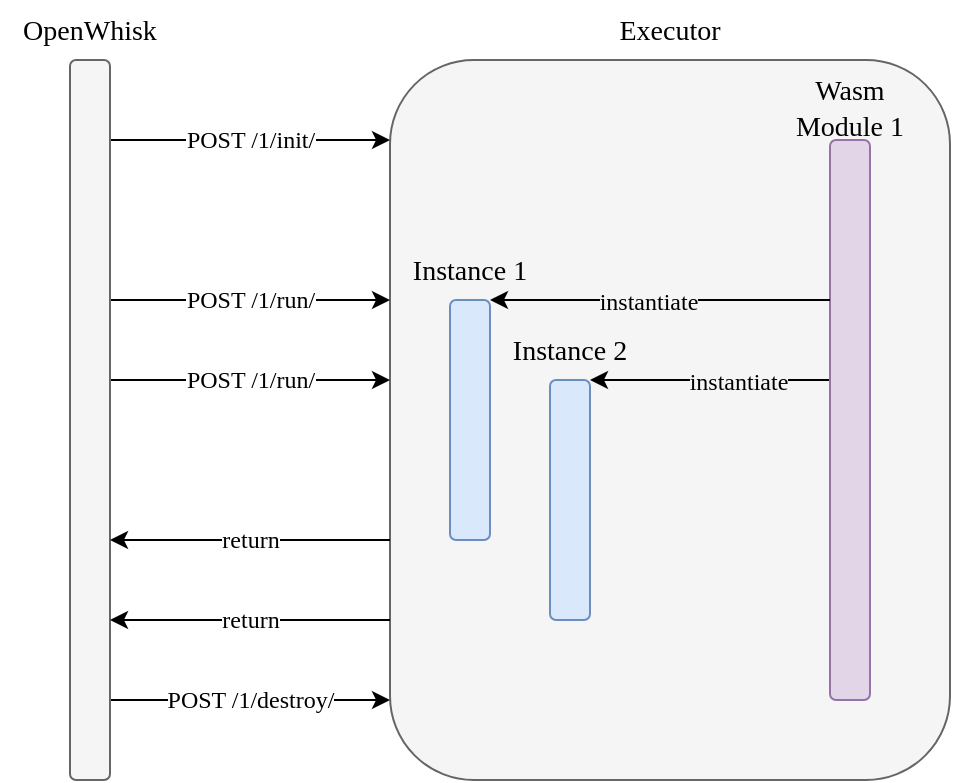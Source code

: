 <mxfile version="14.5.1" type="device"><diagram id="k58uWXT8fB6DtH82Debm" name="Page-1"><mxGraphModel dx="931" dy="563" grid="1" gridSize="10" guides="1" tooltips="1" connect="1" arrows="1" fold="1" page="1" pageScale="1" pageWidth="850" pageHeight="1100" math="0" shadow="0"><root><mxCell id="0"/><mxCell id="1" parent="0"/><mxCell id="d3nS33FpvXMVfJAD_dNh-1" value="" style="rounded=1;whiteSpace=wrap;html=1;fontSize=12;movable=0;resizable=0;rotatable=0;deletable=0;editable=0;connectable=0;strokeColor=#666666;fontColor=#333333;fillColor=#F5F5F5;" parent="1" vertex="1"><mxGeometry x="320" y="240" width="280" height="360" as="geometry"/></mxCell><mxCell id="d3nS33FpvXMVfJAD_dNh-13" value="" style="endArrow=classic;html=1;shadow=0;fontSize=14;entryX=1;entryY=0;entryDx=0;entryDy=0;" parent="1" target="_7-Mtbjh3HHWFtsDyBfg-19" edge="1"><mxGeometry width="50" height="50" relative="1" as="geometry"><mxPoint x="540" y="400" as="sourcePoint"/><mxPoint x="420" y="440" as="targetPoint"/></mxGeometry></mxCell><mxCell id="d3nS33FpvXMVfJAD_dNh-19" value="&lt;span style=&quot;color: rgb(0 , 0 , 0) ; font-family: &amp;quot;jetbrains mono&amp;quot; ; font-size: 12px ; font-style: normal ; font-weight: 400 ; letter-spacing: normal ; text-align: center ; text-indent: 0px ; text-transform: none ; word-spacing: 0px ; display: inline ; float: none&quot;&gt;instantiate&lt;/span&gt;" style="edgeLabel;html=1;align=center;verticalAlign=middle;resizable=0;points=[];fontSize=14;labelBackgroundColor=#F5F5F5;" parent="d3nS33FpvXMVfJAD_dNh-13" vertex="1" connectable="0"><mxGeometry x="-0.303" relative="1" as="geometry"><mxPoint x="-3.76" as="offset"/></mxGeometry></mxCell><mxCell id="_7-Mtbjh3HHWFtsDyBfg-5" value="" style="endArrow=classic;html=1;" parent="1" edge="1"><mxGeometry relative="1" as="geometry"><mxPoint x="180" y="280" as="sourcePoint"/><mxPoint x="320" y="280" as="targetPoint"/></mxGeometry></mxCell><mxCell id="_7-Mtbjh3HHWFtsDyBfg-6" value="&lt;span style=&quot;font-size: 12px&quot;&gt;POST /1/init/&lt;/span&gt;" style="edgeLabel;resizable=0;html=1;align=center;verticalAlign=middle;fontSize=12;fontFamily=JetBrains Mono;labelBackgroundColor=#FFFFFF;" parent="_7-Mtbjh3HHWFtsDyBfg-5" connectable="0" vertex="1"><mxGeometry relative="1" as="geometry"/></mxCell><mxCell id="_7-Mtbjh3HHWFtsDyBfg-8" value="" style="endArrow=classic;html=1;" parent="1" edge="1"><mxGeometry relative="1" as="geometry"><mxPoint x="180" y="360" as="sourcePoint"/><mxPoint x="320" y="360" as="targetPoint"/></mxGeometry></mxCell><mxCell id="_7-Mtbjh3HHWFtsDyBfg-9" value="&lt;span style=&quot;font-size: 12px&quot;&gt;POST /1/run/&lt;/span&gt;" style="edgeLabel;resizable=0;html=1;align=center;verticalAlign=middle;fontSize=12;fontFamily=JetBrains Mono;labelBackgroundColor=#FFFFFF;" parent="_7-Mtbjh3HHWFtsDyBfg-8" connectable="0" vertex="1"><mxGeometry relative="1" as="geometry"/></mxCell><mxCell id="_7-Mtbjh3HHWFtsDyBfg-10" value="" style="endArrow=classic;html=1;" parent="1" edge="1"><mxGeometry relative="1" as="geometry"><mxPoint x="179" y="400" as="sourcePoint"/><mxPoint x="320" y="400" as="targetPoint"/></mxGeometry></mxCell><mxCell id="_7-Mtbjh3HHWFtsDyBfg-11" value="&lt;span style=&quot;font-size: 12px&quot;&gt;POST /1/run/&lt;/span&gt;" style="edgeLabel;resizable=0;html=1;align=center;verticalAlign=middle;fontSize=12;fontFamily=JetBrains Mono;labelBackgroundColor=#FFFFFF;" parent="_7-Mtbjh3HHWFtsDyBfg-10" connectable="0" vertex="1"><mxGeometry relative="1" as="geometry"/></mxCell><mxCell id="_7-Mtbjh3HHWFtsDyBfg-15" value="" style="endArrow=classic;html=1;" parent="1" edge="1"><mxGeometry relative="1" as="geometry"><mxPoint x="180" y="560" as="sourcePoint"/><mxPoint x="320" y="560" as="targetPoint"/></mxGeometry></mxCell><mxCell id="_7-Mtbjh3HHWFtsDyBfg-16" value="&lt;span style=&quot;font-size: 12px&quot;&gt;POST /1/destroy/&lt;/span&gt;" style="edgeLabel;resizable=0;html=1;align=center;verticalAlign=middle;fontSize=12;fontFamily=JetBrains Mono;labelBackgroundColor=#FFFFFF;" parent="_7-Mtbjh3HHWFtsDyBfg-15" connectable="0" vertex="1"><mxGeometry relative="1" as="geometry"/></mxCell><mxCell id="_7-Mtbjh3HHWFtsDyBfg-2" value="&lt;span style=&quot;font-family: &amp;#34;linux biolinum o&amp;#34;&quot;&gt;&lt;br style=&quot;font-size: 12px&quot;&gt;&lt;/span&gt;" style="rounded=1;whiteSpace=wrap;html=1;fillColor=#f5f5f5;strokeColor=#666666;fontSize=12;movable=0;resizable=0;rotatable=0;deletable=0;editable=0;connectable=0;fontColor=#333333;" parent="1" vertex="1"><mxGeometry x="160" y="240" width="20" height="360" as="geometry"/></mxCell><mxCell id="_7-Mtbjh3HHWFtsDyBfg-17" value="" style="rounded=1;whiteSpace=wrap;html=1;fillColor=#e1d5e7;strokeColor=#9673a6;fontSize=12;movable=0;resizable=0;rotatable=0;deletable=0;editable=0;connectable=0;" parent="1" vertex="1"><mxGeometry x="540" y="280" width="20" height="280" as="geometry"/></mxCell><mxCell id="_7-Mtbjh3HHWFtsDyBfg-18" value="" style="rounded=1;whiteSpace=wrap;html=1;fillColor=#dae8fc;strokeColor=#6c8ebf;fontSize=12;" parent="1" vertex="1"><mxGeometry x="350" y="360" width="20" height="120" as="geometry"/></mxCell><mxCell id="_7-Mtbjh3HHWFtsDyBfg-19" value="" style="rounded=1;whiteSpace=wrap;html=1;fillColor=#dae8fc;strokeColor=#6c8ebf;fontSize=12;" parent="1" vertex="1"><mxGeometry x="400" y="400" width="20" height="120" as="geometry"/></mxCell><mxCell id="d3nS33FpvXMVfJAD_dNh-11" value="&lt;span style=&quot;color: rgb(0, 0, 0); font-family: &amp;quot;linux biolinum o&amp;quot;; font-size: 14px; font-style: normal; font-weight: 400; letter-spacing: normal; text-indent: 0px; text-transform: none; word-spacing: 0px; display: inline; float: none;&quot;&gt;Executor&lt;/span&gt;" style="text;whiteSpace=wrap;html=1;fontSize=14;align=center;labelBackgroundColor=none;" parent="1" vertex="1"><mxGeometry x="420" y="210" width="80" height="30" as="geometry"/></mxCell><mxCell id="d3nS33FpvXMVfJAD_dNh-12" value="&lt;span style=&quot;color: rgb(0, 0, 0); font-family: &amp;quot;linux biolinum o&amp;quot;; font-size: 14px; font-style: normal; font-weight: 400; letter-spacing: normal; text-indent: 0px; text-transform: none; word-spacing: 0px; display: inline; float: none;&quot;&gt;OpenWhisk&lt;/span&gt;" style="text;whiteSpace=wrap;html=1;fontSize=14;align=center;labelBackgroundColor=none;" parent="1" vertex="1"><mxGeometry x="125" y="210" width="90" height="30" as="geometry"/></mxCell><mxCell id="d3nS33FpvXMVfJAD_dNh-14" value="" style="endArrow=classic;html=1;shadow=0;fontSize=14;" parent="1" edge="1"><mxGeometry width="50" height="50" relative="1" as="geometry"><mxPoint x="540" y="360" as="sourcePoint"/><mxPoint x="370" y="360" as="targetPoint"/></mxGeometry></mxCell><mxCell id="d3nS33FpvXMVfJAD_dNh-20" value="&lt;span style=&quot;font-family: &amp;quot;jetbrains mono&amp;quot; ; font-size: 12px&quot;&gt;instantiate&lt;/span&gt;" style="edgeLabel;html=1;align=center;verticalAlign=middle;resizable=0;points=[];fontSize=14;labelBackgroundColor=#F5F5F5;" parent="d3nS33FpvXMVfJAD_dNh-14" vertex="1" connectable="0"><mxGeometry x="0.151" y="1" relative="1" as="geometry"><mxPoint x="7" y="-1" as="offset"/></mxGeometry></mxCell><mxCell id="d3nS33FpvXMVfJAD_dNh-26" value="&lt;span style=&quot;color: rgb(0 , 0 , 0) ; font-family: &amp;#34;linux biolinum o&amp;#34; ; font-size: 14px ; font-style: normal ; font-weight: 400 ; letter-spacing: normal ; text-indent: 0px ; text-transform: none ; word-spacing: 0px ; display: inline ; float: none&quot;&gt;Instance 2&lt;/span&gt;" style="text;whiteSpace=wrap;html=1;fontSize=14;align=center;labelBackgroundColor=none;" parent="1" vertex="1"><mxGeometry x="370" y="370" width="80" height="30" as="geometry"/></mxCell><mxCell id="d3nS33FpvXMVfJAD_dNh-27" value="&lt;span style=&quot;color: rgb(0 , 0 , 0) ; font-family: &amp;#34;linux biolinum o&amp;#34; ; font-size: 14px ; font-style: normal ; font-weight: 400 ; letter-spacing: normal ; text-indent: 0px ; text-transform: none ; word-spacing: 0px ; display: inline ; float: none&quot;&gt;Instance 1&lt;/span&gt;" style="text;whiteSpace=wrap;html=1;fontSize=14;align=center;labelBackgroundColor=none;" parent="1" vertex="1"><mxGeometry x="320" y="330" width="80" height="30" as="geometry"/></mxCell><mxCell id="d3nS33FpvXMVfJAD_dNh-28" value="&lt;span style=&quot;color: rgb(0 , 0 , 0) ; font-family: &amp;#34;linux biolinum o&amp;#34; ; font-size: 14px ; font-style: normal ; font-weight: 400 ; letter-spacing: normal ; text-indent: 0px ; text-transform: none ; word-spacing: 0px ; display: inline ; float: none&quot;&gt;Wasm Module 1&lt;/span&gt;" style="text;whiteSpace=wrap;html=1;fontSize=14;align=center;labelBackgroundColor=none;" parent="1" vertex="1"><mxGeometry x="510" y="240" width="80" height="30" as="geometry"/></mxCell><mxCell id="d3nS33FpvXMVfJAD_dNh-31" value="" style="endArrow=classic;html=1;" parent="1" edge="1"><mxGeometry relative="1" as="geometry"><mxPoint x="320" y="480" as="sourcePoint"/><mxPoint x="180" y="480" as="targetPoint"/></mxGeometry></mxCell><mxCell id="d3nS33FpvXMVfJAD_dNh-32" value="return" style="edgeLabel;resizable=0;html=1;align=center;verticalAlign=middle;fontSize=12;fontFamily=JetBrains Mono;labelBackgroundColor=#FFFFFF;" parent="d3nS33FpvXMVfJAD_dNh-31" connectable="0" vertex="1"><mxGeometry relative="1" as="geometry"/></mxCell><mxCell id="d3nS33FpvXMVfJAD_dNh-33" value="" style="endArrow=classic;html=1;" parent="1" edge="1"><mxGeometry relative="1" as="geometry"><mxPoint x="320" y="520" as="sourcePoint"/><mxPoint x="180" y="520" as="targetPoint"/></mxGeometry></mxCell><mxCell id="d3nS33FpvXMVfJAD_dNh-34" value="return" style="edgeLabel;resizable=0;html=1;align=center;verticalAlign=middle;fontSize=12;fontFamily=JetBrains Mono;labelBackgroundColor=#FFFFFF;" parent="d3nS33FpvXMVfJAD_dNh-33" connectable="0" vertex="1"><mxGeometry relative="1" as="geometry"/></mxCell></root></mxGraphModel></diagram></mxfile>